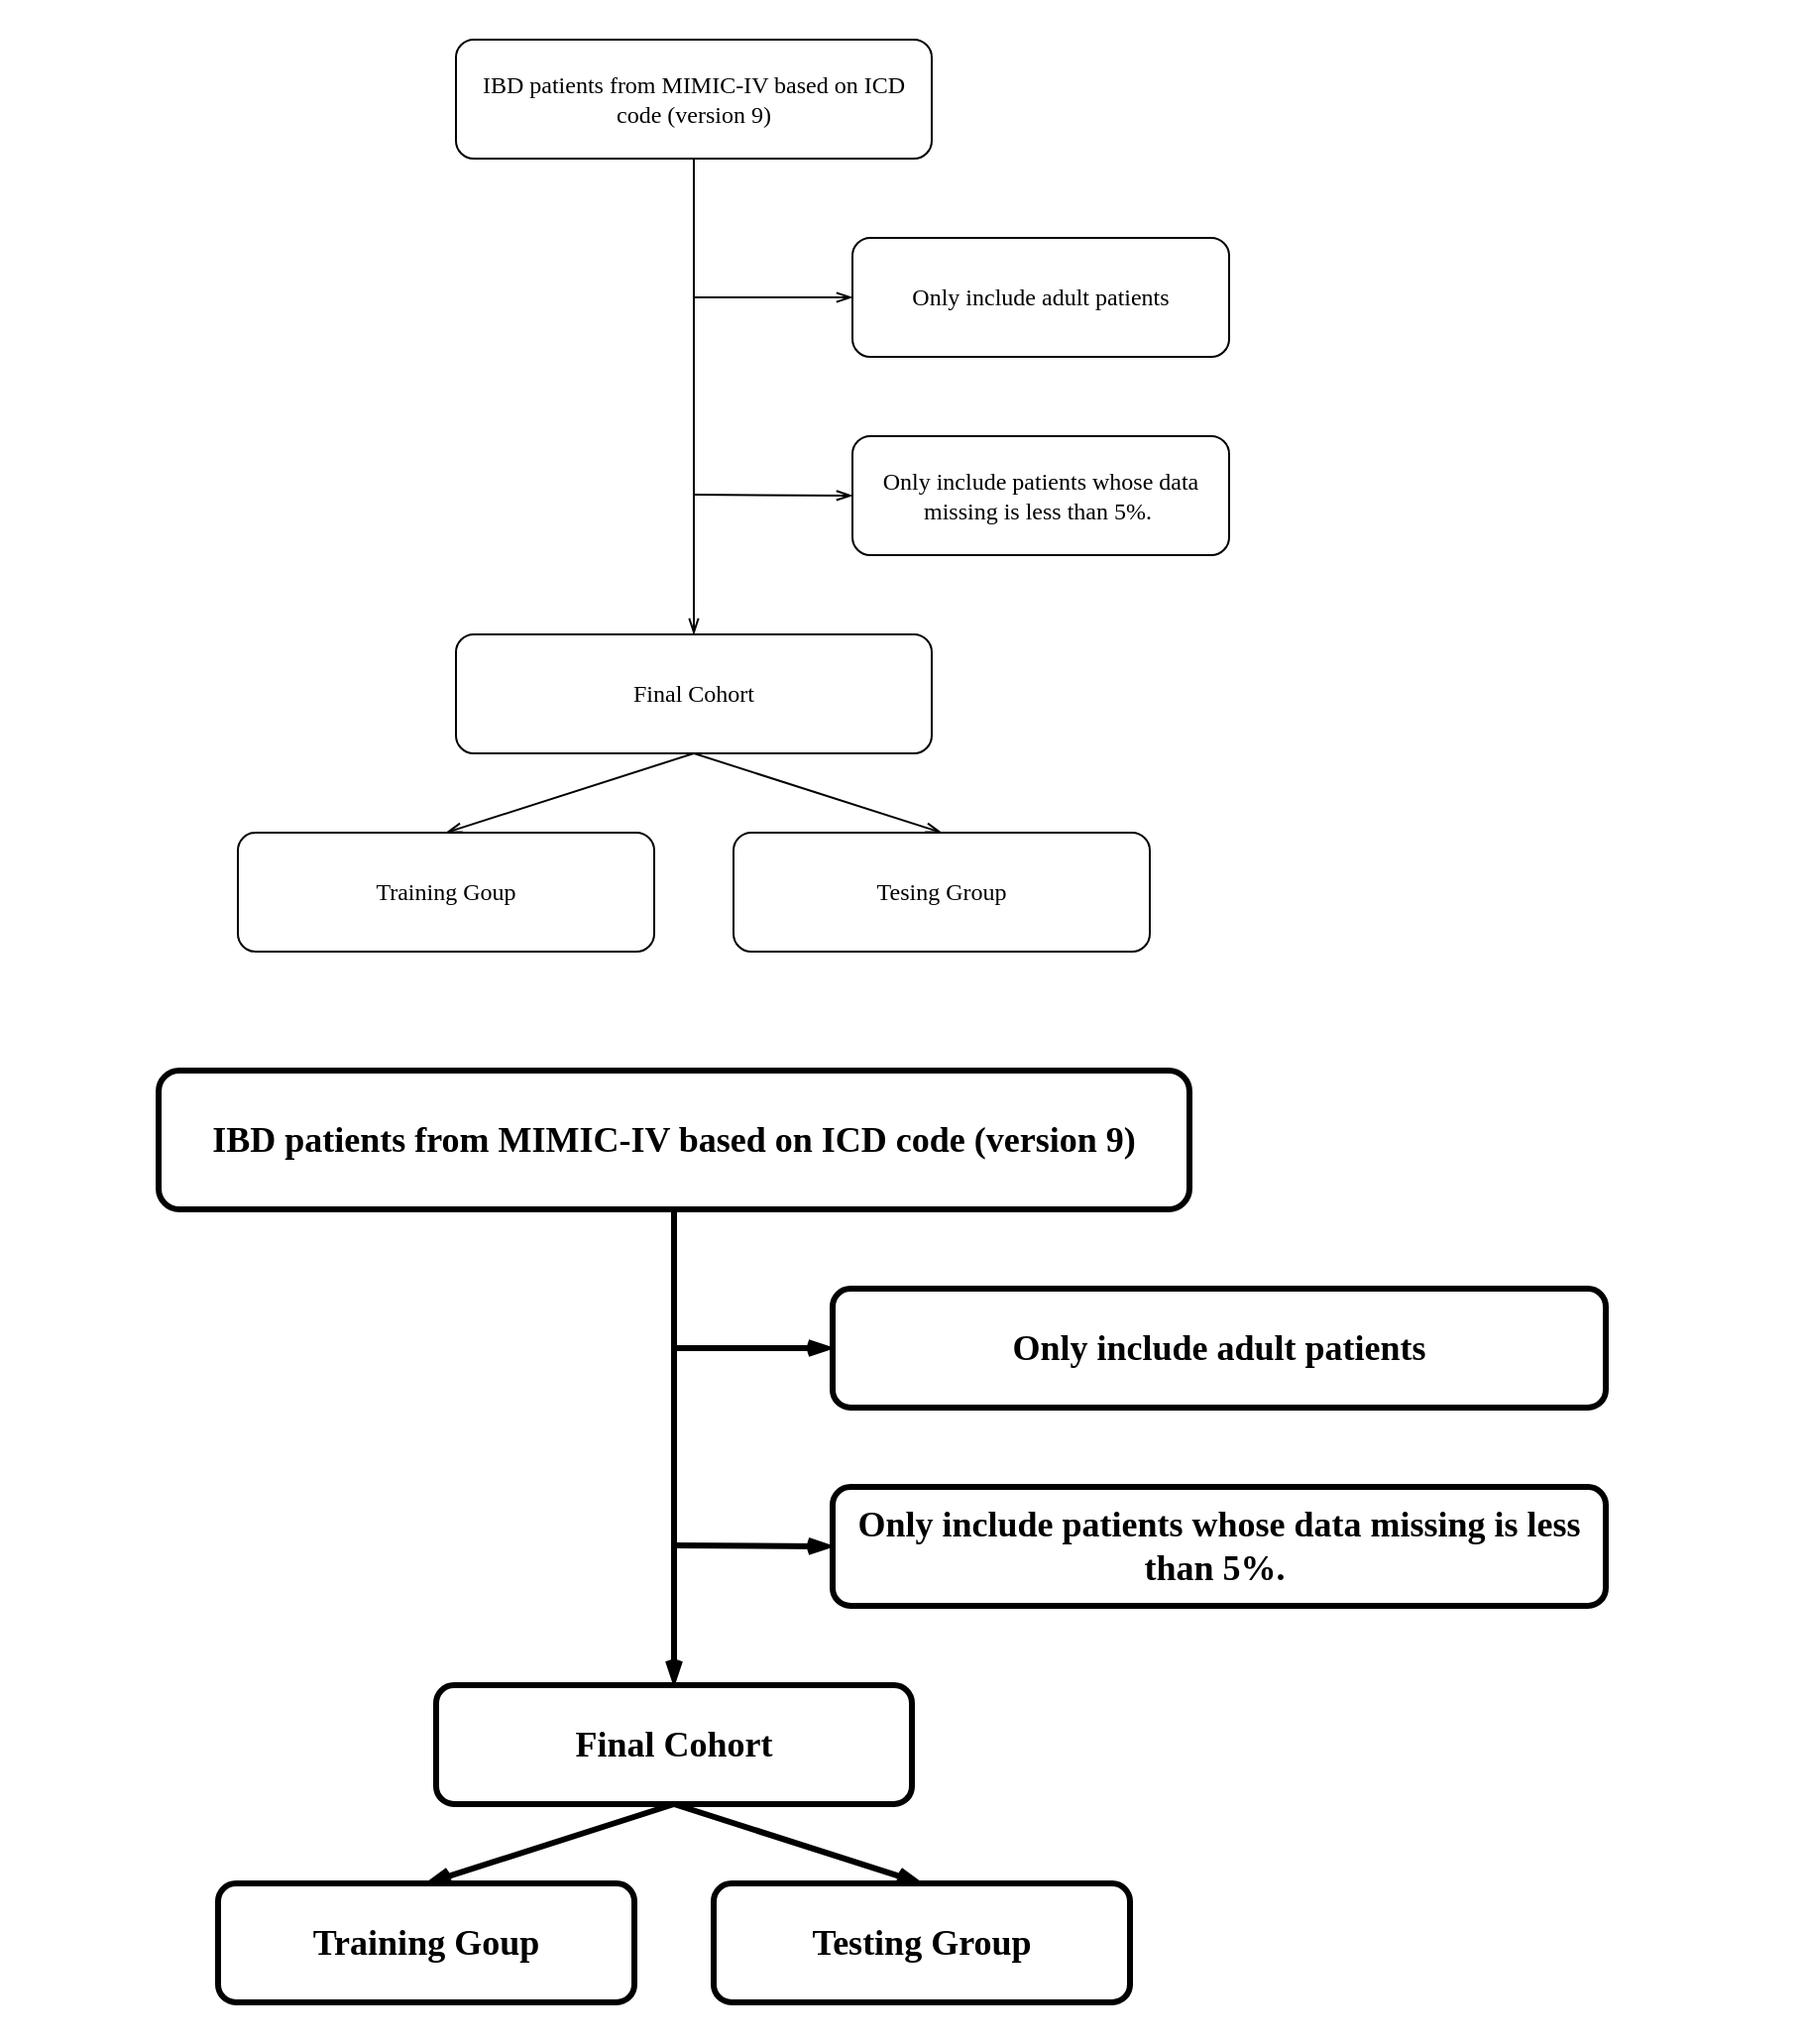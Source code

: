 <mxfile version="22.0.6" type="github">
  <diagram name="第 1 页" id="fbUBrH4WLsbyT03vCSBO">
    <mxGraphModel dx="1260" dy="897" grid="1" gridSize="10" guides="1" tooltips="1" connect="1" arrows="0" fold="1" page="1" pageScale="1" pageWidth="827" pageHeight="1169" math="0" shadow="0">
      <root>
        <mxCell id="0" />
        <mxCell id="1" parent="0" />
        <mxCell id="l20layDVjoIPyv2NFqIs-1" value="" style="rounded=0;whiteSpace=wrap;html=1;strokeColor=none;" parent="1" vertex="1">
          <mxGeometry x="20" y="260" width="680" height="500" as="geometry" />
        </mxCell>
        <mxCell id="G4seUUR9IQsw61A7sR9n-4" style="rounded=0;orthogonalLoop=1;jettySize=auto;html=1;endArrow=openThin;endFill=0;fontFamily=Times New Roman;" parent="1" source="G4seUUR9IQsw61A7sR9n-1" target="G4seUUR9IQsw61A7sR9n-3" edge="1">
          <mxGeometry relative="1" as="geometry" />
        </mxCell>
        <mxCell id="G4seUUR9IQsw61A7sR9n-1" value="IBD patients from MIMIC-IV based on ICD code (version 9)" style="rounded=1;whiteSpace=wrap;html=1;fontFamily=Times New Roman;" parent="1" vertex="1">
          <mxGeometry x="240" y="280" width="240" height="60" as="geometry" />
        </mxCell>
        <mxCell id="G4seUUR9IQsw61A7sR9n-3" value="Final Cohort" style="rounded=1;whiteSpace=wrap;html=1;fontFamily=Times New Roman;" parent="1" vertex="1">
          <mxGeometry x="240" y="580" width="240" height="60" as="geometry" />
        </mxCell>
        <mxCell id="G4seUUR9IQsw61A7sR9n-5" value="Only include adult patients" style="rounded=1;whiteSpace=wrap;html=1;fontFamily=Times New Roman;" parent="1" vertex="1">
          <mxGeometry x="440" y="380" width="190" height="60" as="geometry" />
        </mxCell>
        <mxCell id="G4seUUR9IQsw61A7sR9n-6" value="Only include patients whose data missing is less than 5%.&amp;nbsp;" style="rounded=1;whiteSpace=wrap;html=1;fontFamily=Times New Roman;" parent="1" vertex="1">
          <mxGeometry x="440" y="480" width="190" height="60" as="geometry" />
        </mxCell>
        <mxCell id="G4seUUR9IQsw61A7sR9n-9" value="" style="endArrow=openThin;html=1;rounded=0;entryX=0;entryY=0.5;entryDx=0;entryDy=0;endFill=0;fontFamily=Times New Roman;" parent="1" target="G4seUUR9IQsw61A7sR9n-5" edge="1">
          <mxGeometry width="50" height="50" relative="1" as="geometry">
            <mxPoint x="360" y="410" as="sourcePoint" />
            <mxPoint x="470" y="510" as="targetPoint" />
          </mxGeometry>
        </mxCell>
        <mxCell id="G4seUUR9IQsw61A7sR9n-10" value="" style="endArrow=openThin;html=1;rounded=0;entryX=0;entryY=0.5;entryDx=0;entryDy=0;endFill=0;fontFamily=Times New Roman;" parent="1" target="G4seUUR9IQsw61A7sR9n-6" edge="1">
          <mxGeometry width="50" height="50" relative="1" as="geometry">
            <mxPoint x="360" y="509.5" as="sourcePoint" />
            <mxPoint x="440" y="509.5" as="targetPoint" />
          </mxGeometry>
        </mxCell>
        <mxCell id="G4seUUR9IQsw61A7sR9n-13" value="Training Goup" style="rounded=1;whiteSpace=wrap;html=1;fontFamily=Times New Roman;" parent="1" vertex="1">
          <mxGeometry x="130" y="680" width="210" height="60" as="geometry" />
        </mxCell>
        <mxCell id="G4seUUR9IQsw61A7sR9n-14" value="Tesing Group" style="rounded=1;whiteSpace=wrap;html=1;fontFamily=Times New Roman;" parent="1" vertex="1">
          <mxGeometry x="380" y="680" width="210" height="60" as="geometry" />
        </mxCell>
        <mxCell id="G4seUUR9IQsw61A7sR9n-15" value="" style="endArrow=openThin;html=1;rounded=0;exitX=0.5;exitY=1;exitDx=0;exitDy=0;entryX=0.5;entryY=0;entryDx=0;entryDy=0;endFill=0;fontFamily=Times New Roman;" parent="1" source="G4seUUR9IQsw61A7sR9n-3" target="G4seUUR9IQsw61A7sR9n-13" edge="1">
          <mxGeometry width="50" height="50" relative="1" as="geometry">
            <mxPoint x="420" y="750" as="sourcePoint" />
            <mxPoint x="470" y="700" as="targetPoint" />
          </mxGeometry>
        </mxCell>
        <mxCell id="G4seUUR9IQsw61A7sR9n-16" value="" style="endArrow=openThin;html=1;rounded=0;exitX=0.5;exitY=1;exitDx=0;exitDy=0;entryX=0.5;entryY=0;entryDx=0;entryDy=0;endFill=0;fontFamily=Times New Roman;" parent="1" source="G4seUUR9IQsw61A7sR9n-3" target="G4seUUR9IQsw61A7sR9n-14" edge="1">
          <mxGeometry width="50" height="50" relative="1" as="geometry">
            <mxPoint x="400" y="920" as="sourcePoint" />
            <mxPoint x="450" y="870" as="targetPoint" />
          </mxGeometry>
        </mxCell>
        <mxCell id="ijCCfeU2WUEWrKWuLtlg-1" value="" style="rounded=0;whiteSpace=wrap;html=1;strokeColor=none;fontFamily=Times New Roman;fontSize=18;labelBackgroundColor=none;fontColor=#000000;" parent="1" vertex="1">
          <mxGeometry x="10" y="780" width="910" height="510" as="geometry" />
        </mxCell>
        <mxCell id="ijCCfeU2WUEWrKWuLtlg-2" style="rounded=0;orthogonalLoop=1;jettySize=auto;html=1;endArrow=openThin;endFill=0;fontFamily=Times New Roman;fontSize=18;strokeColor=#000000;strokeWidth=3;labelBackgroundColor=none;fontColor=#000000;" parent="1" source="ijCCfeU2WUEWrKWuLtlg-3" target="ijCCfeU2WUEWrKWuLtlg-4" edge="1">
          <mxGeometry relative="1" as="geometry" />
        </mxCell>
        <mxCell id="ijCCfeU2WUEWrKWuLtlg-3" value="&lt;b&gt;&lt;font&gt;IBD patients from MIMIC-IV based on ICD code (version 9)&lt;/font&gt;&lt;/b&gt;" style="rounded=1;whiteSpace=wrap;html=1;fontFamily=Times New Roman;fontSize=18;strokeColor=#000000;labelBackgroundColor=none;strokeWidth=3;fontColor=#000000;" parent="1" vertex="1">
          <mxGeometry x="90" y="800" width="520" height="70" as="geometry" />
        </mxCell>
        <mxCell id="ijCCfeU2WUEWrKWuLtlg-4" value="&lt;b&gt;Final Cohort&lt;/b&gt;" style="rounded=1;whiteSpace=wrap;html=1;fontFamily=Times New Roman;fontSize=18;strokeColor=#000000;strokeWidth=3;fontColor=#000000;labelBackgroundColor=none;" parent="1" vertex="1">
          <mxGeometry x="230" y="1110" width="240" height="60" as="geometry" />
        </mxCell>
        <mxCell id="ijCCfeU2WUEWrKWuLtlg-5" value="&lt;b&gt;Only include adult patients&lt;/b&gt;" style="rounded=1;whiteSpace=wrap;html=1;fontFamily=Times New Roman;fontSize=18;strokeColor=#000000;strokeWidth=3;fontColor=#000000;labelBackgroundColor=none;" parent="1" vertex="1">
          <mxGeometry x="430" y="910" width="390" height="60" as="geometry" />
        </mxCell>
        <mxCell id="ijCCfeU2WUEWrKWuLtlg-6" value="&lt;b&gt;Only include patients whose data missing is less than 5%.&amp;nbsp;&lt;/b&gt;" style="rounded=1;whiteSpace=wrap;html=1;fontFamily=Times New Roman;fontSize=18;strokeColor=#000000;strokeWidth=3;fontColor=#000000;labelBackgroundColor=none;" parent="1" vertex="1">
          <mxGeometry x="430" y="1010" width="390" height="60" as="geometry" />
        </mxCell>
        <mxCell id="ijCCfeU2WUEWrKWuLtlg-7" value="" style="endArrow=openThin;html=1;rounded=0;entryX=0;entryY=0.5;entryDx=0;entryDy=0;endFill=0;fontFamily=Times New Roman;fontSize=18;strokeColor=#000000;strokeWidth=3;labelBackgroundColor=none;fontColor=#000000;" parent="1" target="ijCCfeU2WUEWrKWuLtlg-5" edge="1">
          <mxGeometry width="50" height="50" relative="1" as="geometry">
            <mxPoint x="350" y="940" as="sourcePoint" />
            <mxPoint x="460" y="1040" as="targetPoint" />
          </mxGeometry>
        </mxCell>
        <mxCell id="ijCCfeU2WUEWrKWuLtlg-8" value="" style="endArrow=openThin;html=1;rounded=0;entryX=0;entryY=0.5;entryDx=0;entryDy=0;endFill=0;fontFamily=Times New Roman;fontSize=18;strokeColor=#000000;strokeWidth=3;labelBackgroundColor=none;fontColor=#000000;" parent="1" target="ijCCfeU2WUEWrKWuLtlg-6" edge="1">
          <mxGeometry width="50" height="50" relative="1" as="geometry">
            <mxPoint x="350" y="1039.5" as="sourcePoint" />
            <mxPoint x="430" y="1039.5" as="targetPoint" />
          </mxGeometry>
        </mxCell>
        <mxCell id="ijCCfeU2WUEWrKWuLtlg-9" value="&lt;b&gt;Training Goup&lt;/b&gt;" style="rounded=1;whiteSpace=wrap;html=1;fontFamily=Times New Roman;fontSize=18;strokeColor=#000000;strokeWidth=3;fontColor=#000000;labelBackgroundColor=none;" parent="1" vertex="1">
          <mxGeometry x="120" y="1210" width="210" height="60" as="geometry" />
        </mxCell>
        <mxCell id="ijCCfeU2WUEWrKWuLtlg-10" value="&lt;b&gt;Testing Group&lt;/b&gt;" style="rounded=1;whiteSpace=wrap;html=1;fontFamily=Times New Roman;fontSize=18;strokeColor=#000000;strokeWidth=3;fontColor=#000000;labelBackgroundColor=none;" parent="1" vertex="1">
          <mxGeometry x="370" y="1210" width="210" height="60" as="geometry" />
        </mxCell>
        <mxCell id="ijCCfeU2WUEWrKWuLtlg-11" value="" style="endArrow=openThin;html=1;rounded=0;exitX=0.5;exitY=1;exitDx=0;exitDy=0;entryX=0.5;entryY=0;entryDx=0;entryDy=0;endFill=0;fontFamily=Times New Roman;fontSize=18;strokeColor=#000000;strokeWidth=3;labelBackgroundColor=none;fontColor=#000000;" parent="1" source="ijCCfeU2WUEWrKWuLtlg-4" target="ijCCfeU2WUEWrKWuLtlg-9" edge="1">
          <mxGeometry width="50" height="50" relative="1" as="geometry">
            <mxPoint x="410" y="1280" as="sourcePoint" />
            <mxPoint x="460" y="1230" as="targetPoint" />
          </mxGeometry>
        </mxCell>
        <mxCell id="ijCCfeU2WUEWrKWuLtlg-12" value="" style="endArrow=openThin;html=1;rounded=0;exitX=0.5;exitY=1;exitDx=0;exitDy=0;entryX=0.5;entryY=0;entryDx=0;entryDy=0;endFill=0;fontFamily=Times New Roman;fontSize=18;strokeColor=#000000;strokeWidth=3;labelBackgroundColor=none;fontColor=#000000;" parent="1" source="ijCCfeU2WUEWrKWuLtlg-4" target="ijCCfeU2WUEWrKWuLtlg-10" edge="1">
          <mxGeometry width="50" height="50" relative="1" as="geometry">
            <mxPoint x="390" y="1450" as="sourcePoint" />
            <mxPoint x="440" y="1400" as="targetPoint" />
          </mxGeometry>
        </mxCell>
      </root>
    </mxGraphModel>
  </diagram>
</mxfile>
